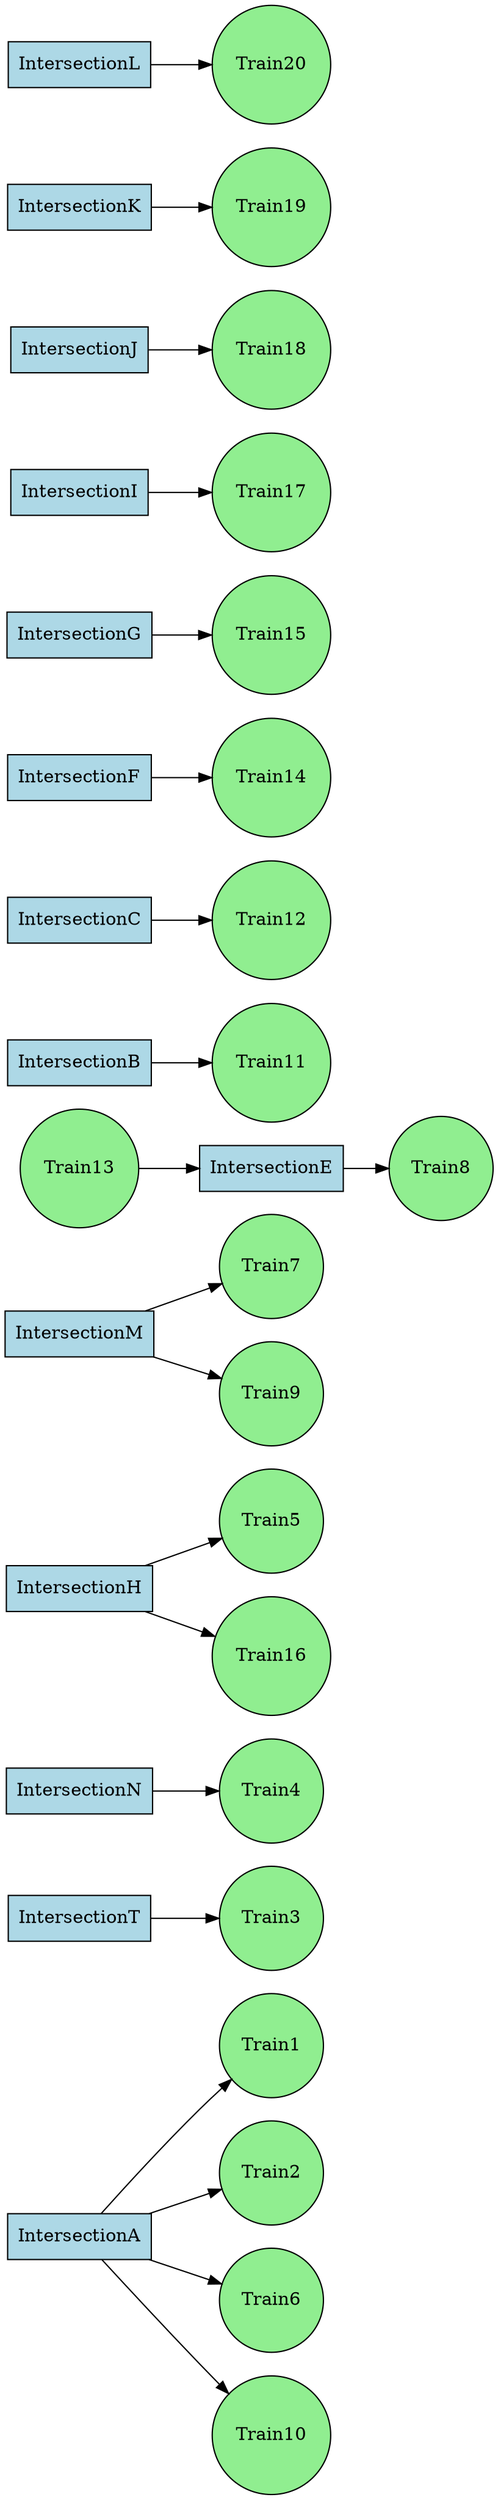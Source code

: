 digraph RAG {
  rankdir=LR;
  node [shape=rectangle, style=filled, fillcolor=lightblue];
  "Train1" [shape=circle, fillcolor=lightgreen];
  "IntersectionA" -> "Train1";
  "Train2" [shape=circle, fillcolor=lightgreen];
  "IntersectionA" -> "Train2";
  "Train3" [shape=circle, fillcolor=lightgreen];
  "IntersectionT" -> "Train3";
  "Train4" [shape=circle, fillcolor=lightgreen];
  "IntersectionN" -> "Train4";
  "Train5" [shape=circle, fillcolor=lightgreen];
  "IntersectionH" -> "Train5";
  "Train6" [shape=circle, fillcolor=lightgreen];
  "IntersectionA" -> "Train6";
  "Train7" [shape=circle, fillcolor=lightgreen];
  "IntersectionM" -> "Train7";
  "Train8" [shape=circle, fillcolor=lightgreen];
  "IntersectionE" -> "Train8";
  "Train9" [shape=circle, fillcolor=lightgreen];
  "IntersectionM" -> "Train9";
  "Train10" [shape=circle, fillcolor=lightgreen];
  "IntersectionA" -> "Train10";
  "Train11" [shape=circle, fillcolor=lightgreen];
  "IntersectionB" -> "Train11";
  "Train12" [shape=circle, fillcolor=lightgreen];
  "IntersectionC" -> "Train12";
  "Train13" [shape=circle, fillcolor=lightgreen];
  "Train13" -> "IntersectionE";
  "Train14" [shape=circle, fillcolor=lightgreen];
  "IntersectionF" -> "Train14";
  "Train15" [shape=circle, fillcolor=lightgreen];
  "IntersectionG" -> "Train15";
  "Train16" [shape=circle, fillcolor=lightgreen];
  "IntersectionH" -> "Train16";
  "Train17" [shape=circle, fillcolor=lightgreen];
  "IntersectionI" -> "Train17";
  "Train18" [shape=circle, fillcolor=lightgreen];
  "IntersectionJ" -> "Train18";
  "Train19" [shape=circle, fillcolor=lightgreen];
  "IntersectionK" -> "Train19";
  "Train20" [shape=circle, fillcolor=lightgreen];
  "IntersectionL" -> "Train20";
}
